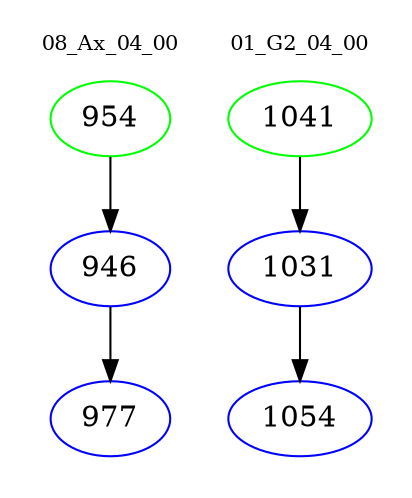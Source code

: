 digraph{
subgraph cluster_0 {
color = white
label = "08_Ax_04_00";
fontsize=10;
T0_954 [label="954", color="green"]
T0_954 -> T0_946 [color="black"]
T0_946 [label="946", color="blue"]
T0_946 -> T0_977 [color="black"]
T0_977 [label="977", color="blue"]
}
subgraph cluster_1 {
color = white
label = "01_G2_04_00";
fontsize=10;
T1_1041 [label="1041", color="green"]
T1_1041 -> T1_1031 [color="black"]
T1_1031 [label="1031", color="blue"]
T1_1031 -> T1_1054 [color="black"]
T1_1054 [label="1054", color="blue"]
}
}
